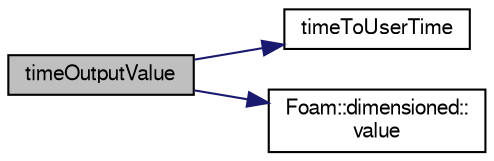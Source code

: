 digraph "timeOutputValue"
{
  bgcolor="transparent";
  edge [fontname="FreeSans",fontsize="10",labelfontname="FreeSans",labelfontsize="10"];
  node [fontname="FreeSans",fontsize="10",shape=record];
  rankdir="LR";
  Node2047 [label="timeOutputValue",height=0.2,width=0.4,color="black", fillcolor="grey75", style="filled", fontcolor="black"];
  Node2047 -> Node2048 [color="midnightblue",fontsize="10",style="solid",fontname="FreeSans"];
  Node2048 [label="timeToUserTime",height=0.2,width=0.4,color="black",URL="$a26362.html#a0e312d5d4789530d8a642218a5079d27",tooltip="Convert the real-time (s) into user-time (e.g. CA deg) "];
  Node2047 -> Node2049 [color="midnightblue",fontsize="10",style="solid",fontname="FreeSans"];
  Node2049 [label="Foam::dimensioned::\lvalue",height=0.2,width=0.4,color="black",URL="$a26366.html#a7948200a26c85fc3a83ffa510a91d668",tooltip="Return const reference to value. "];
}
